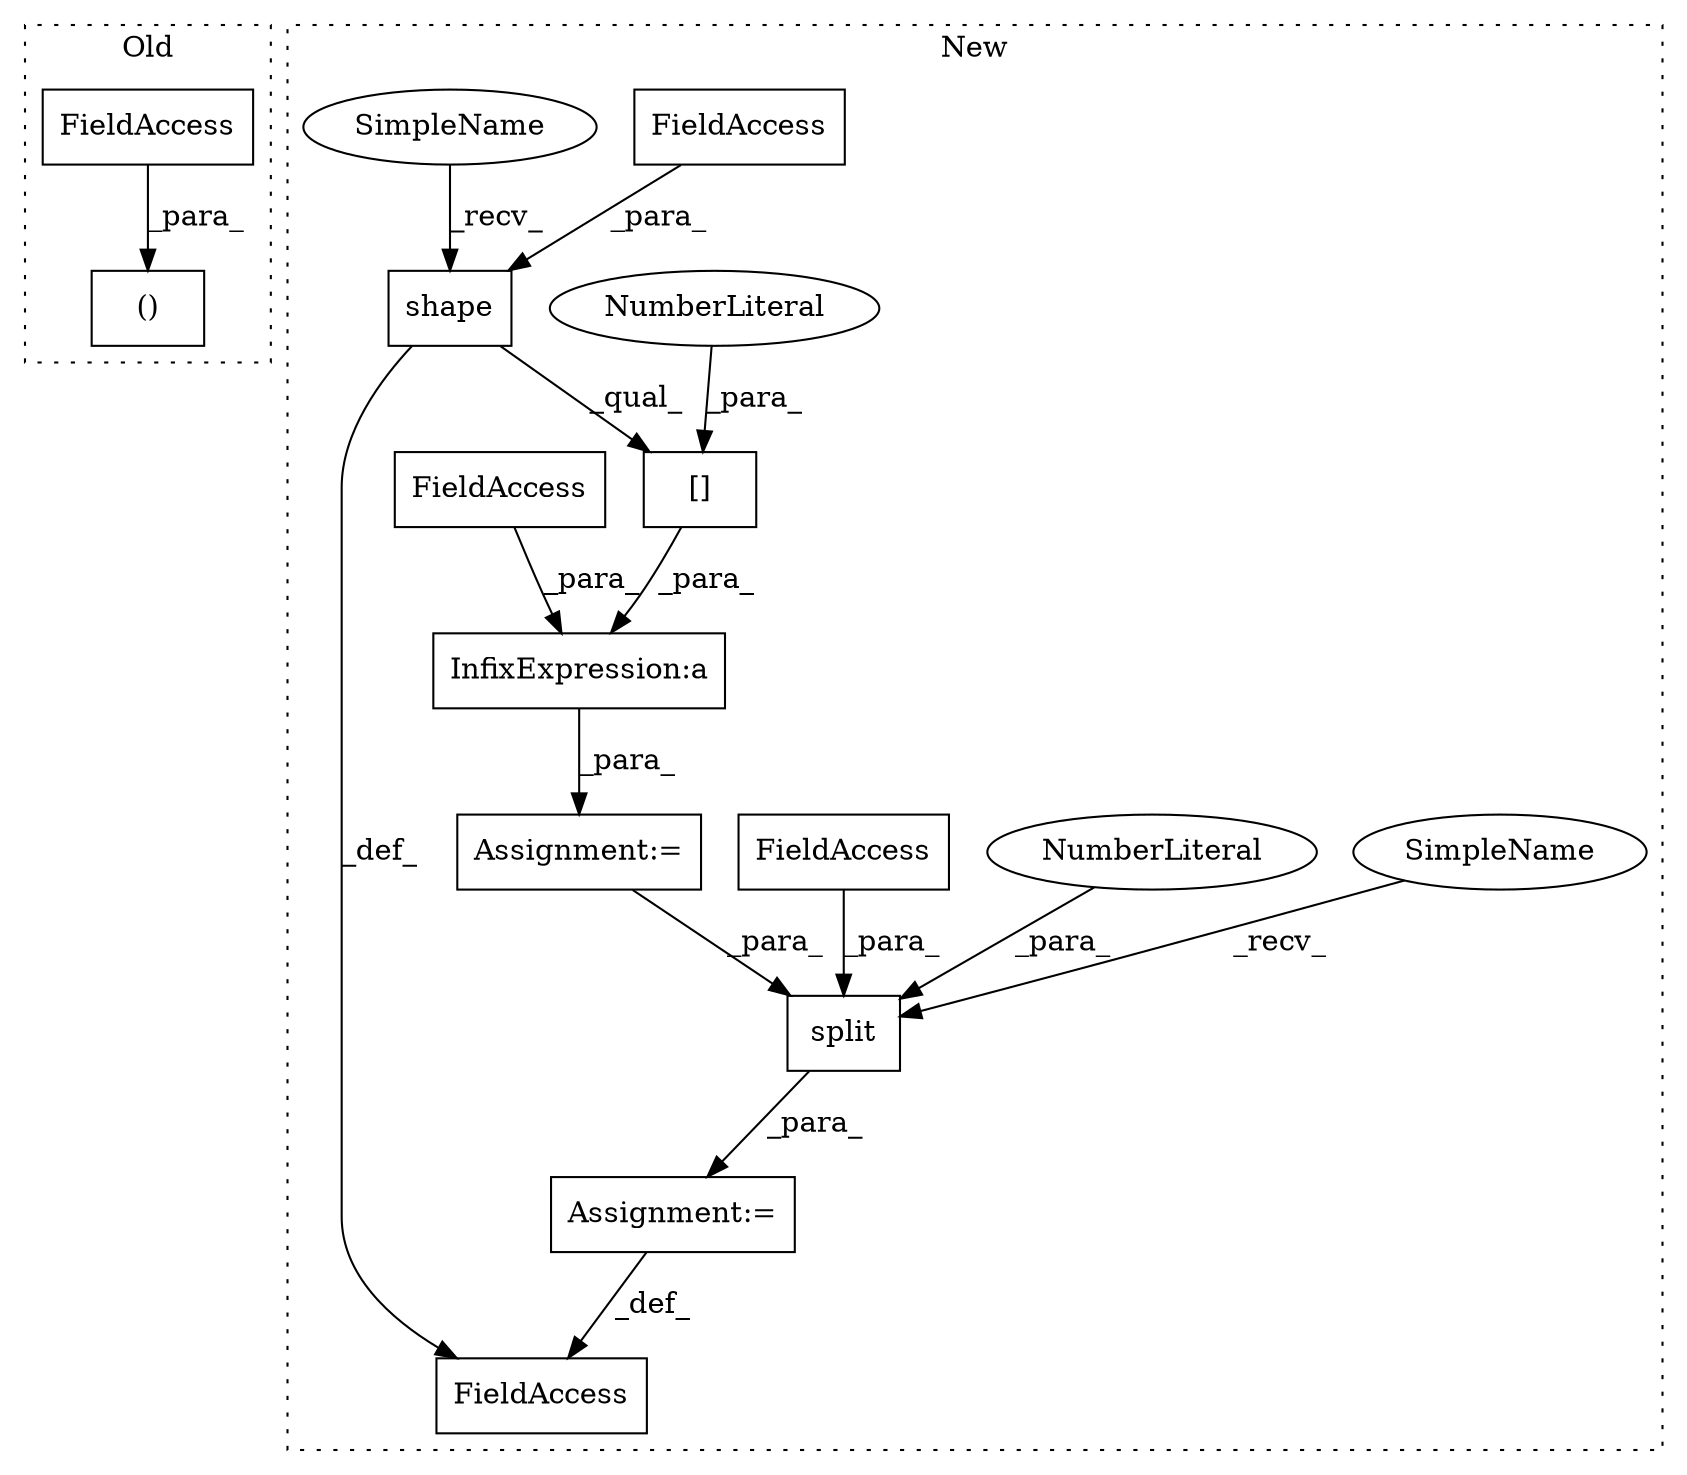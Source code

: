 digraph G {
subgraph cluster0 {
1 [label="()" a="106" s="29478" l="25" shape="box"];
12 [label="FieldAccess" a="22" s="29478" l="6" shape="box"];
label = "Old";
style="dotted";
}
subgraph cluster1 {
2 [label="shape" a="32" s="34714,34726" l="6,1" shape="box"];
3 [label="Assignment:=" a="7" s="34767" l="1" shape="box"];
4 [label="Assignment:=" a="7" s="34706" l="1" shape="box"];
5 [label="[]" a="2" s="34708,34729" l="20,1" shape="box"];
6 [label="NumberLiteral" a="34" s="34728" l="1" shape="ellipse"];
7 [label="split" a="32" s="34774,34795" l="6,1" shape="box"];
8 [label="InfixExpression:a" a="27" s="34730" l="3" shape="box"];
9 [label="NumberLiteral" a="34" s="34794" l="1" shape="ellipse"];
10 [label="FieldAccess" a="22" s="34733" l="6" shape="box"];
11 [label="FieldAccess" a="22" s="34720" l="6" shape="box"];
13 [label="FieldAccess" a="22" s="34780" l="6" shape="box"];
14 [label="FieldAccess" a="22" s="34761" l="6" shape="box"];
15 [label="SimpleName" a="42" s="34708" l="5" shape="ellipse"];
16 [label="SimpleName" a="42" s="34768" l="5" shape="ellipse"];
label = "New";
style="dotted";
}
2 -> 5 [label="_qual_"];
2 -> 14 [label="_def_"];
3 -> 14 [label="_def_"];
4 -> 7 [label="_para_"];
5 -> 8 [label="_para_"];
6 -> 5 [label="_para_"];
7 -> 3 [label="_para_"];
8 -> 4 [label="_para_"];
9 -> 7 [label="_para_"];
10 -> 8 [label="_para_"];
11 -> 2 [label="_para_"];
12 -> 1 [label="_para_"];
13 -> 7 [label="_para_"];
15 -> 2 [label="_recv_"];
16 -> 7 [label="_recv_"];
}